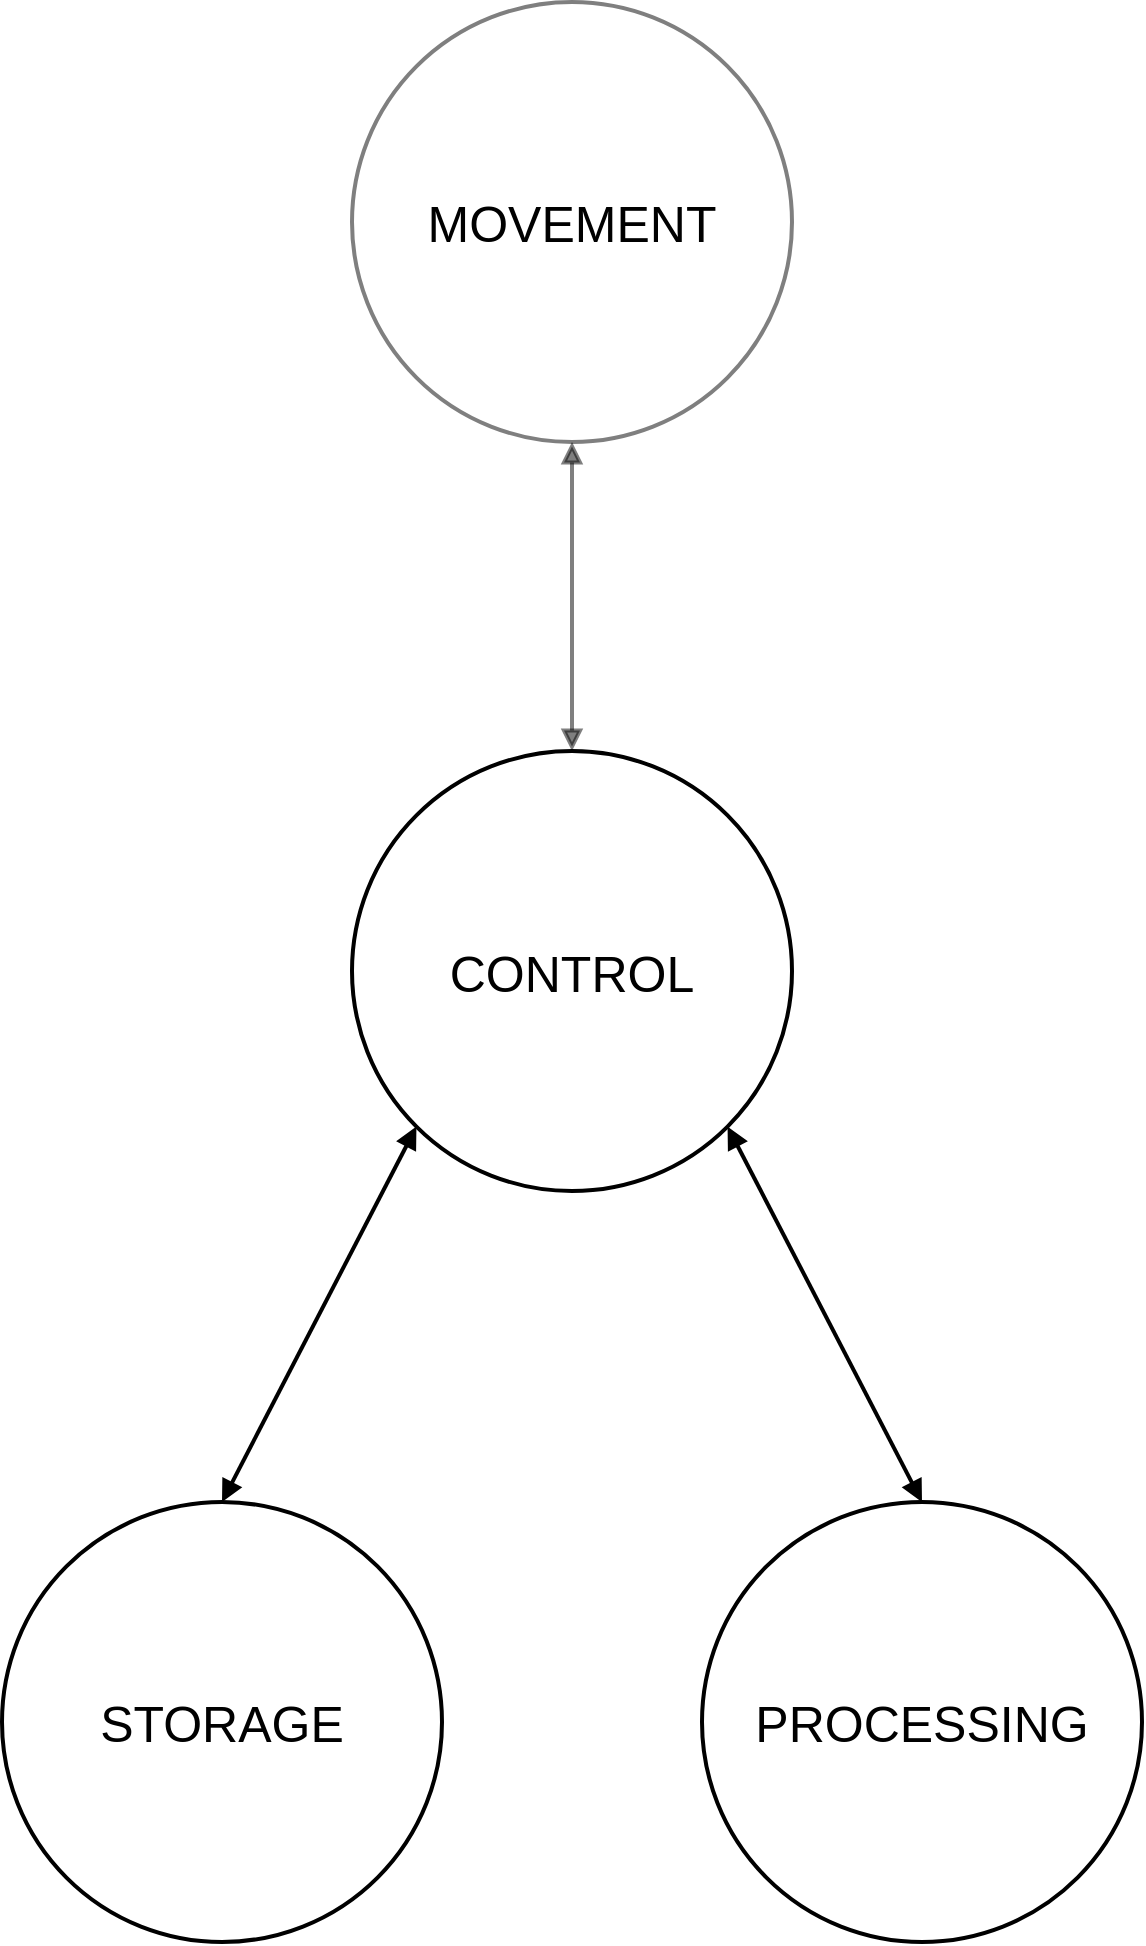 <mxfile version="12.9.11" type="device"><diagram id="_rI-Zg7j3TI_vz_jvg8p" name="Page-1"><mxGraphModel dx="1736" dy="894" grid="1" gridSize="10" guides="1" tooltips="1" connect="1" arrows="1" fold="1" page="1" pageScale="1" pageWidth="827" pageHeight="1169" math="0" shadow="0"><root><mxCell id="0"/><mxCell id="1" parent="0"/><mxCell id="Z_1AsT9ZclAzGpfiEF8N-1" value="&lt;font style=&quot;font-size: 25px&quot;&gt;MOVEMENT&lt;/font&gt;" style="ellipse;whiteSpace=wrap;html=1;aspect=fixed;strokeWidth=2;opacity=50;" vertex="1" parent="1"><mxGeometry x="304" y="100" width="220" height="220" as="geometry"/></mxCell><mxCell id="Z_1AsT9ZclAzGpfiEF8N-5" style="rounded=0;orthogonalLoop=1;jettySize=auto;html=1;exitX=0;exitY=1;exitDx=0;exitDy=0;entryX=0.5;entryY=0;entryDx=0;entryDy=0;endArrow=block;endFill=1;strokeWidth=2;startArrow=block;startFill=1;" edge="1" parent="1" source="Z_1AsT9ZclAzGpfiEF8N-2" target="Z_1AsT9ZclAzGpfiEF8N-3"><mxGeometry relative="1" as="geometry"/></mxCell><mxCell id="Z_1AsT9ZclAzGpfiEF8N-6" style="edgeStyle=none;rounded=0;orthogonalLoop=1;jettySize=auto;html=1;exitX=1;exitY=1;exitDx=0;exitDy=0;entryX=0.5;entryY=0;entryDx=0;entryDy=0;endArrow=block;endFill=1;strokeWidth=2;startArrow=block;startFill=1;" edge="1" parent="1" source="Z_1AsT9ZclAzGpfiEF8N-2" target="Z_1AsT9ZclAzGpfiEF8N-4"><mxGeometry relative="1" as="geometry"/></mxCell><mxCell id="Z_1AsT9ZclAzGpfiEF8N-8" style="edgeStyle=none;rounded=0;orthogonalLoop=1;jettySize=auto;html=1;exitX=0.5;exitY=0;exitDx=0;exitDy=0;entryX=0.5;entryY=1;entryDx=0;entryDy=0;endArrow=block;endFill=1;strokeWidth=2;startArrow=block;startFill=1;opacity=50;" edge="1" parent="1" source="Z_1AsT9ZclAzGpfiEF8N-2" target="Z_1AsT9ZclAzGpfiEF8N-1"><mxGeometry relative="1" as="geometry"/></mxCell><mxCell id="Z_1AsT9ZclAzGpfiEF8N-2" value="&lt;font style=&quot;font-size: 25px&quot;&gt;CONTROL&lt;/font&gt;" style="ellipse;whiteSpace=wrap;html=1;aspect=fixed;strokeWidth=2;" vertex="1" parent="1"><mxGeometry x="304" y="474.5" width="220" height="220" as="geometry"/></mxCell><mxCell id="Z_1AsT9ZclAzGpfiEF8N-3" value="&lt;font style=&quot;font-size: 25px&quot;&gt;STORAGE&lt;/font&gt;" style="ellipse;whiteSpace=wrap;html=1;aspect=fixed;strokeWidth=2;" vertex="1" parent="1"><mxGeometry x="129" y="850" width="220" height="220" as="geometry"/></mxCell><mxCell id="Z_1AsT9ZclAzGpfiEF8N-4" value="&lt;font style=&quot;font-size: 25px&quot;&gt;PROCESSING&lt;/font&gt;" style="ellipse;whiteSpace=wrap;html=1;aspect=fixed;strokeWidth=2;" vertex="1" parent="1"><mxGeometry x="479" y="850" width="220" height="220" as="geometry"/></mxCell></root></mxGraphModel></diagram></mxfile>